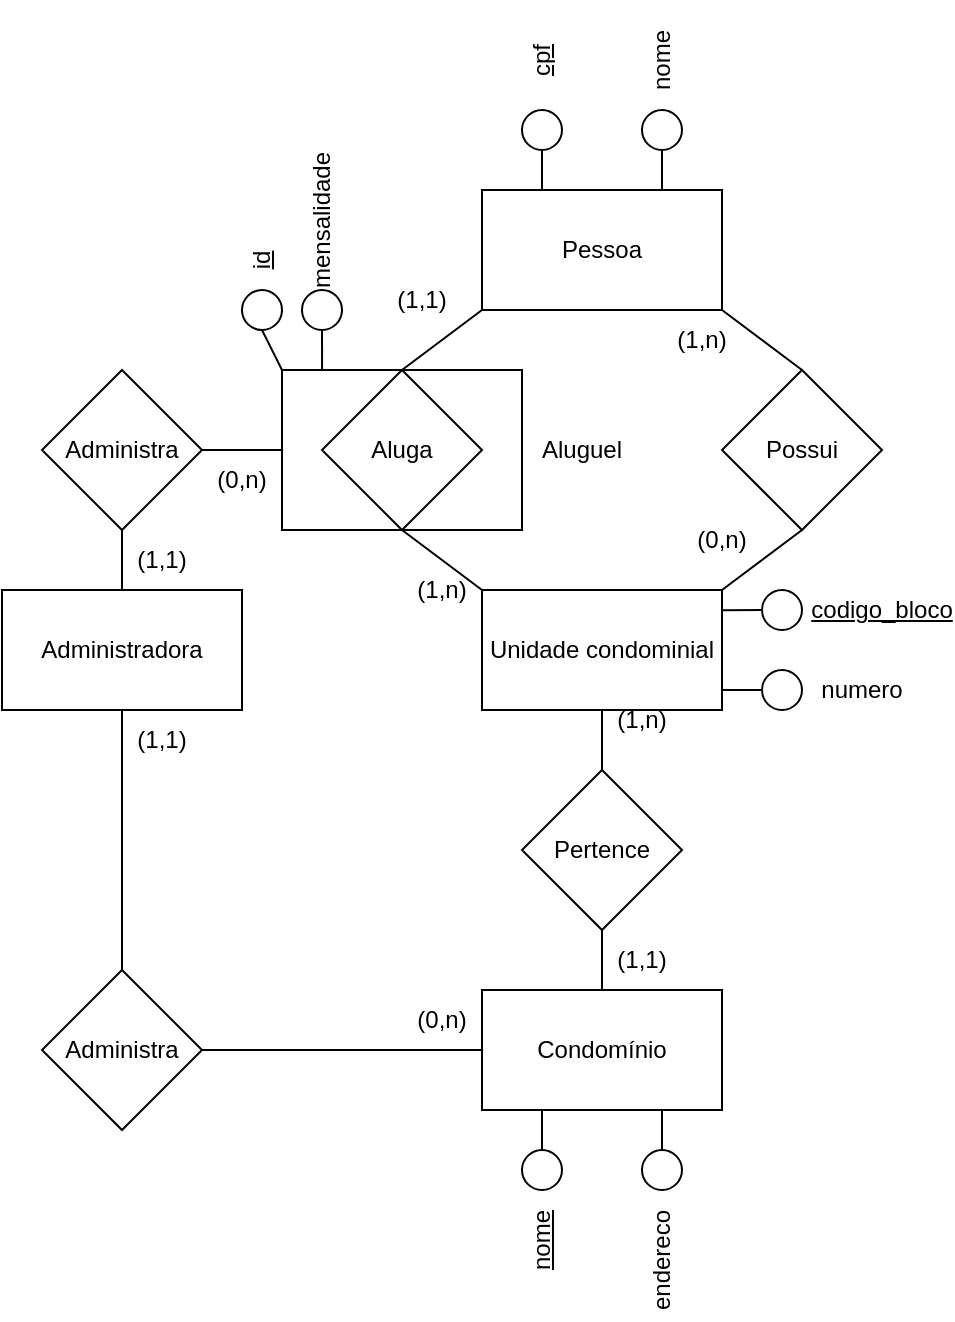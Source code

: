 <mxfile version="17.4.5" type="github">
  <diagram id="hVVn43vC36BYdRfXm3u4" name="Page-1">
    <mxGraphModel dx="782" dy="680" grid="1" gridSize="10" guides="1" tooltips="1" connect="1" arrows="1" fold="1" page="1" pageScale="1" pageWidth="827" pageHeight="1169" math="0" shadow="0">
      <root>
        <mxCell id="0" />
        <mxCell id="1" parent="0" />
        <mxCell id="q5JTnPqhsmbvpgsx1VYT-4" value="" style="rounded=0;whiteSpace=wrap;html=1;" parent="1" vertex="1">
          <mxGeometry x="280" y="460" width="120" height="80" as="geometry" />
        </mxCell>
        <mxCell id="q5JTnPqhsmbvpgsx1VYT-2" value="Pessoa" style="rounded=0;whiteSpace=wrap;html=1;" parent="1" vertex="1">
          <mxGeometry x="380" y="370" width="120" height="60" as="geometry" />
        </mxCell>
        <mxCell id="q5JTnPqhsmbvpgsx1VYT-3" value="Aluga" style="rhombus;whiteSpace=wrap;html=1;" parent="1" vertex="1">
          <mxGeometry x="300" y="460" width="80" height="80" as="geometry" />
        </mxCell>
        <mxCell id="q5JTnPqhsmbvpgsx1VYT-6" value="" style="endArrow=none;html=1;rounded=0;exitX=0.5;exitY=0;exitDx=0;exitDy=0;" parent="1" source="q5JTnPqhsmbvpgsx1VYT-3" edge="1">
          <mxGeometry width="50" height="50" relative="1" as="geometry">
            <mxPoint x="330" y="480" as="sourcePoint" />
            <mxPoint x="380" y="430" as="targetPoint" />
          </mxGeometry>
        </mxCell>
        <mxCell id="q5JTnPqhsmbvpgsx1VYT-7" value="Possui" style="rhombus;whiteSpace=wrap;html=1;" parent="1" vertex="1">
          <mxGeometry x="500" y="460" width="80" height="80" as="geometry" />
        </mxCell>
        <mxCell id="q5JTnPqhsmbvpgsx1VYT-8" value="" style="endArrow=none;html=1;rounded=0;entryX=1;entryY=1;entryDx=0;entryDy=0;exitX=0.5;exitY=0;exitDx=0;exitDy=0;" parent="1" source="q5JTnPqhsmbvpgsx1VYT-7" target="q5JTnPqhsmbvpgsx1VYT-2" edge="1">
          <mxGeometry width="50" height="50" relative="1" as="geometry">
            <mxPoint x="460" y="490" as="sourcePoint" />
            <mxPoint x="510" y="440" as="targetPoint" />
          </mxGeometry>
        </mxCell>
        <mxCell id="q5JTnPqhsmbvpgsx1VYT-9" value="Unidade condominial" style="rounded=0;whiteSpace=wrap;html=1;" parent="1" vertex="1">
          <mxGeometry x="380" y="570" width="120" height="60" as="geometry" />
        </mxCell>
        <mxCell id="q5JTnPqhsmbvpgsx1VYT-10" value="" style="endArrow=none;html=1;rounded=0;exitX=0;exitY=0;exitDx=0;exitDy=0;" parent="1" source="q5JTnPqhsmbvpgsx1VYT-9" edge="1">
          <mxGeometry width="50" height="50" relative="1" as="geometry">
            <mxPoint x="290" y="590" as="sourcePoint" />
            <mxPoint x="340" y="540" as="targetPoint" />
          </mxGeometry>
        </mxCell>
        <mxCell id="q5JTnPqhsmbvpgsx1VYT-11" value="" style="endArrow=none;html=1;rounded=0;entryX=0.5;entryY=1;entryDx=0;entryDy=0;" parent="1" target="q5JTnPqhsmbvpgsx1VYT-7" edge="1">
          <mxGeometry width="50" height="50" relative="1" as="geometry">
            <mxPoint x="500" y="570" as="sourcePoint" />
            <mxPoint x="550" y="520" as="targetPoint" />
          </mxGeometry>
        </mxCell>
        <mxCell id="q5JTnPqhsmbvpgsx1VYT-12" value="(1,n)" style="text;html=1;strokeColor=none;fillColor=none;align=center;verticalAlign=middle;whiteSpace=wrap;rounded=0;" parent="1" vertex="1">
          <mxGeometry x="460" y="430" width="60" height="30" as="geometry" />
        </mxCell>
        <mxCell id="q5JTnPqhsmbvpgsx1VYT-13" value="(1,1)" style="text;html=1;strokeColor=none;fillColor=none;align=center;verticalAlign=middle;whiteSpace=wrap;rounded=0;" parent="1" vertex="1">
          <mxGeometry x="320" y="410" width="60" height="30" as="geometry" />
        </mxCell>
        <mxCell id="q5JTnPqhsmbvpgsx1VYT-14" value="Pertence" style="rhombus;whiteSpace=wrap;html=1;" parent="1" vertex="1">
          <mxGeometry x="400" y="660" width="80" height="80" as="geometry" />
        </mxCell>
        <mxCell id="q5JTnPqhsmbvpgsx1VYT-15" value="" style="endArrow=none;html=1;rounded=0;exitX=0.5;exitY=0;exitDx=0;exitDy=0;" parent="1" source="q5JTnPqhsmbvpgsx1VYT-14" edge="1">
          <mxGeometry width="50" height="50" relative="1" as="geometry">
            <mxPoint x="390" y="680" as="sourcePoint" />
            <mxPoint x="440" y="630" as="targetPoint" />
          </mxGeometry>
        </mxCell>
        <mxCell id="q5JTnPqhsmbvpgsx1VYT-16" value="Condomínio" style="rounded=0;whiteSpace=wrap;html=1;" parent="1" vertex="1">
          <mxGeometry x="380" y="770" width="120" height="60" as="geometry" />
        </mxCell>
        <mxCell id="q5JTnPqhsmbvpgsx1VYT-17" value="" style="endArrow=none;html=1;rounded=0;exitX=0.5;exitY=0;exitDx=0;exitDy=0;" parent="1" source="q5JTnPqhsmbvpgsx1VYT-16" edge="1">
          <mxGeometry width="50" height="50" relative="1" as="geometry">
            <mxPoint x="390" y="790" as="sourcePoint" />
            <mxPoint x="440" y="740" as="targetPoint" />
          </mxGeometry>
        </mxCell>
        <mxCell id="q5JTnPqhsmbvpgsx1VYT-18" value="(1,n)" style="text;html=1;strokeColor=none;fillColor=none;align=center;verticalAlign=middle;whiteSpace=wrap;rounded=0;" parent="1" vertex="1">
          <mxGeometry x="430" y="620" width="60" height="30" as="geometry" />
        </mxCell>
        <mxCell id="q5JTnPqhsmbvpgsx1VYT-19" value="Administradora" style="rounded=0;whiteSpace=wrap;html=1;" parent="1" vertex="1">
          <mxGeometry x="140" y="570" width="120" height="60" as="geometry" />
        </mxCell>
        <mxCell id="q5JTnPqhsmbvpgsx1VYT-20" value="Administra" style="rhombus;whiteSpace=wrap;html=1;" parent="1" vertex="1">
          <mxGeometry x="160" y="460" width="80" height="80" as="geometry" />
        </mxCell>
        <mxCell id="q5JTnPqhsmbvpgsx1VYT-21" value="Administra" style="rhombus;whiteSpace=wrap;html=1;" parent="1" vertex="1">
          <mxGeometry x="160" y="760" width="80" height="80" as="geometry" />
        </mxCell>
        <mxCell id="q5JTnPqhsmbvpgsx1VYT-22" value="" style="endArrow=none;html=1;rounded=0;entryX=0.5;entryY=1;entryDx=0;entryDy=0;exitX=0.5;exitY=0;exitDx=0;exitDy=0;" parent="1" source="q5JTnPqhsmbvpgsx1VYT-21" target="q5JTnPqhsmbvpgsx1VYT-19" edge="1">
          <mxGeometry width="50" height="50" relative="1" as="geometry">
            <mxPoint x="210" y="760" as="sourcePoint" />
            <mxPoint x="260" y="710" as="targetPoint" />
          </mxGeometry>
        </mxCell>
        <mxCell id="q5JTnPqhsmbvpgsx1VYT-23" value="" style="endArrow=none;html=1;rounded=0;entryX=0;entryY=0.5;entryDx=0;entryDy=0;" parent="1" target="q5JTnPqhsmbvpgsx1VYT-16" edge="1">
          <mxGeometry width="50" height="50" relative="1" as="geometry">
            <mxPoint x="240" y="800" as="sourcePoint" />
            <mxPoint x="290" y="750" as="targetPoint" />
          </mxGeometry>
        </mxCell>
        <mxCell id="q5JTnPqhsmbvpgsx1VYT-24" value="" style="endArrow=none;html=1;rounded=0;exitX=0.5;exitY=0;exitDx=0;exitDy=0;" parent="1" source="q5JTnPqhsmbvpgsx1VYT-19" edge="1">
          <mxGeometry width="50" height="50" relative="1" as="geometry">
            <mxPoint x="150" y="590" as="sourcePoint" />
            <mxPoint x="200" y="540" as="targetPoint" />
          </mxGeometry>
        </mxCell>
        <mxCell id="q5JTnPqhsmbvpgsx1VYT-25" value="" style="endArrow=none;html=1;rounded=0;entryX=0;entryY=0.5;entryDx=0;entryDy=0;" parent="1" target="q5JTnPqhsmbvpgsx1VYT-4" edge="1">
          <mxGeometry width="50" height="50" relative="1" as="geometry">
            <mxPoint x="240" y="500" as="sourcePoint" />
            <mxPoint x="290" y="450" as="targetPoint" />
          </mxGeometry>
        </mxCell>
        <mxCell id="q5JTnPqhsmbvpgsx1VYT-28" value="(0,n)" style="text;html=1;strokeColor=none;fillColor=none;align=center;verticalAlign=middle;whiteSpace=wrap;rounded=0;" parent="1" vertex="1">
          <mxGeometry x="230" y="500" width="60" height="30" as="geometry" />
        </mxCell>
        <mxCell id="q5JTnPqhsmbvpgsx1VYT-29" value="(0,n)" style="text;html=1;strokeColor=none;fillColor=none;align=center;verticalAlign=middle;whiteSpace=wrap;rounded=0;" parent="1" vertex="1">
          <mxGeometry x="330" y="770" width="60" height="30" as="geometry" />
        </mxCell>
        <mxCell id="q5JTnPqhsmbvpgsx1VYT-30" value="" style="ellipse;whiteSpace=wrap;html=1;aspect=fixed;" parent="1" vertex="1">
          <mxGeometry x="400" y="850" width="20" height="20" as="geometry" />
        </mxCell>
        <mxCell id="q5JTnPqhsmbvpgsx1VYT-31" value="" style="ellipse;whiteSpace=wrap;html=1;aspect=fixed;" parent="1" vertex="1">
          <mxGeometry x="460" y="850" width="20" height="20" as="geometry" />
        </mxCell>
        <mxCell id="q5JTnPqhsmbvpgsx1VYT-32" value="" style="endArrow=none;html=1;rounded=0;exitX=0.5;exitY=0;exitDx=0;exitDy=0;" parent="1" source="q5JTnPqhsmbvpgsx1VYT-30" edge="1">
          <mxGeometry width="50" height="50" relative="1" as="geometry">
            <mxPoint x="360" y="880" as="sourcePoint" />
            <mxPoint x="410" y="830" as="targetPoint" />
          </mxGeometry>
        </mxCell>
        <mxCell id="q5JTnPqhsmbvpgsx1VYT-33" value="" style="endArrow=none;html=1;rounded=0;exitX=0.5;exitY=0;exitDx=0;exitDy=0;" parent="1" source="q5JTnPqhsmbvpgsx1VYT-31" edge="1">
          <mxGeometry width="50" height="50" relative="1" as="geometry">
            <mxPoint x="420" y="880" as="sourcePoint" />
            <mxPoint x="470" y="830" as="targetPoint" />
          </mxGeometry>
        </mxCell>
        <mxCell id="q5JTnPqhsmbvpgsx1VYT-34" value="endereco" style="text;html=1;strokeColor=none;fillColor=none;align=center;verticalAlign=middle;whiteSpace=wrap;rounded=0;rotation=-90;" parent="1" vertex="1">
          <mxGeometry x="440" y="890" width="60" height="30" as="geometry" />
        </mxCell>
        <mxCell id="q5JTnPqhsmbvpgsx1VYT-35" value="&lt;u&gt;nome&lt;/u&gt;" style="text;html=1;strokeColor=none;fillColor=none;align=center;verticalAlign=middle;whiteSpace=wrap;rounded=0;rotation=-90;" parent="1" vertex="1">
          <mxGeometry x="380" y="880" width="60" height="30" as="geometry" />
        </mxCell>
        <mxCell id="q5JTnPqhsmbvpgsx1VYT-36" value="" style="ellipse;whiteSpace=wrap;html=1;aspect=fixed;" parent="1" vertex="1">
          <mxGeometry x="400" y="330" width="20" height="20" as="geometry" />
        </mxCell>
        <mxCell id="q5JTnPqhsmbvpgsx1VYT-37" value="" style="ellipse;whiteSpace=wrap;html=1;aspect=fixed;" parent="1" vertex="1">
          <mxGeometry x="460" y="330" width="20" height="20" as="geometry" />
        </mxCell>
        <mxCell id="q5JTnPqhsmbvpgsx1VYT-38" value="" style="endArrow=none;html=1;rounded=0;entryX=0.5;entryY=1;entryDx=0;entryDy=0;" parent="1" target="q5JTnPqhsmbvpgsx1VYT-36" edge="1">
          <mxGeometry width="50" height="50" relative="1" as="geometry">
            <mxPoint x="410" y="370" as="sourcePoint" />
            <mxPoint x="460" y="320" as="targetPoint" />
          </mxGeometry>
        </mxCell>
        <mxCell id="q5JTnPqhsmbvpgsx1VYT-39" value="" style="endArrow=none;html=1;rounded=0;entryX=0.5;entryY=1;entryDx=0;entryDy=0;" parent="1" target="q5JTnPqhsmbvpgsx1VYT-37" edge="1">
          <mxGeometry width="50" height="50" relative="1" as="geometry">
            <mxPoint x="470" y="370" as="sourcePoint" />
            <mxPoint x="520" y="320" as="targetPoint" />
          </mxGeometry>
        </mxCell>
        <mxCell id="q5JTnPqhsmbvpgsx1VYT-40" value="&lt;u&gt;cpf&lt;/u&gt;" style="text;html=1;strokeColor=none;fillColor=none;align=center;verticalAlign=middle;whiteSpace=wrap;rounded=0;rotation=-90;" parent="1" vertex="1">
          <mxGeometry x="380" y="290" width="60" height="30" as="geometry" />
        </mxCell>
        <mxCell id="q5JTnPqhsmbvpgsx1VYT-41" value="nome" style="text;html=1;strokeColor=none;fillColor=none;align=center;verticalAlign=middle;whiteSpace=wrap;rounded=0;rotation=-90;" parent="1" vertex="1">
          <mxGeometry x="440" y="290" width="60" height="30" as="geometry" />
        </mxCell>
        <mxCell id="q5JTnPqhsmbvpgsx1VYT-42" value="" style="ellipse;whiteSpace=wrap;html=1;aspect=fixed;" parent="1" vertex="1">
          <mxGeometry x="520" y="570" width="20" height="20" as="geometry" />
        </mxCell>
        <mxCell id="q5JTnPqhsmbvpgsx1VYT-43" value="" style="ellipse;whiteSpace=wrap;html=1;aspect=fixed;" parent="1" vertex="1">
          <mxGeometry x="520" y="610" width="20" height="20" as="geometry" />
        </mxCell>
        <mxCell id="q5JTnPqhsmbvpgsx1VYT-44" value="" style="endArrow=none;html=1;rounded=0;entryX=0;entryY=0.5;entryDx=0;entryDy=0;" parent="1" target="q5JTnPqhsmbvpgsx1VYT-43" edge="1">
          <mxGeometry width="50" height="50" relative="1" as="geometry">
            <mxPoint x="500" y="620" as="sourcePoint" />
            <mxPoint x="550" y="570" as="targetPoint" />
          </mxGeometry>
        </mxCell>
        <mxCell id="q5JTnPqhsmbvpgsx1VYT-46" value="" style="endArrow=none;html=1;rounded=0;exitX=0.999;exitY=0.169;exitDx=0;exitDy=0;exitPerimeter=0;" parent="1" source="q5JTnPqhsmbvpgsx1VYT-9" edge="1">
          <mxGeometry width="50" height="50" relative="1" as="geometry">
            <mxPoint x="470" y="630" as="sourcePoint" />
            <mxPoint x="520" y="580" as="targetPoint" />
          </mxGeometry>
        </mxCell>
        <mxCell id="q5JTnPqhsmbvpgsx1VYT-47" value="&lt;u&gt;codigo_bloco&lt;/u&gt;" style="text;html=1;strokeColor=none;fillColor=none;align=center;verticalAlign=middle;whiteSpace=wrap;rounded=0;" parent="1" vertex="1">
          <mxGeometry x="550" y="565" width="60" height="30" as="geometry" />
        </mxCell>
        <mxCell id="q5JTnPqhsmbvpgsx1VYT-48" value="numero" style="text;html=1;strokeColor=none;fillColor=none;align=center;verticalAlign=middle;whiteSpace=wrap;rounded=0;" parent="1" vertex="1">
          <mxGeometry x="540" y="605" width="60" height="30" as="geometry" />
        </mxCell>
        <mxCell id="q5JTnPqhsmbvpgsx1VYT-49" value="Aluguel" style="text;html=1;strokeColor=none;fillColor=none;align=center;verticalAlign=middle;whiteSpace=wrap;rounded=0;" parent="1" vertex="1">
          <mxGeometry x="400" y="485" width="60" height="30" as="geometry" />
        </mxCell>
        <mxCell id="q5JTnPqhsmbvpgsx1VYT-50" value="" style="ellipse;whiteSpace=wrap;html=1;aspect=fixed;" parent="1" vertex="1">
          <mxGeometry x="290" y="420" width="20" height="20" as="geometry" />
        </mxCell>
        <mxCell id="q5JTnPqhsmbvpgsx1VYT-51" value="" style="ellipse;whiteSpace=wrap;html=1;aspect=fixed;" parent="1" vertex="1">
          <mxGeometry x="260" y="420" width="20" height="20" as="geometry" />
        </mxCell>
        <mxCell id="q5JTnPqhsmbvpgsx1VYT-54" value="" style="endArrow=none;html=1;rounded=0;exitX=0.167;exitY=0;exitDx=0;exitDy=0;exitPerimeter=0;" parent="1" source="q5JTnPqhsmbvpgsx1VYT-4" edge="1">
          <mxGeometry width="50" height="50" relative="1" as="geometry">
            <mxPoint x="250" y="490" as="sourcePoint" />
            <mxPoint x="300" y="440" as="targetPoint" />
          </mxGeometry>
        </mxCell>
        <mxCell id="q5JTnPqhsmbvpgsx1VYT-55" value="" style="endArrow=none;html=1;rounded=0;exitX=0;exitY=0;exitDx=0;exitDy=0;entryX=0.5;entryY=1;entryDx=0;entryDy=0;" parent="1" source="q5JTnPqhsmbvpgsx1VYT-4" target="q5JTnPqhsmbvpgsx1VYT-51" edge="1">
          <mxGeometry width="50" height="50" relative="1" as="geometry">
            <mxPoint x="220" y="490" as="sourcePoint" />
            <mxPoint x="270" y="440" as="targetPoint" />
          </mxGeometry>
        </mxCell>
        <mxCell id="q5JTnPqhsmbvpgsx1VYT-57" value="mensalidade" style="text;html=1;strokeColor=none;fillColor=none;align=center;verticalAlign=middle;whiteSpace=wrap;rounded=0;rotation=-90;" parent="1" vertex="1">
          <mxGeometry x="270" y="370" width="60" height="30" as="geometry" />
        </mxCell>
        <mxCell id="q5JTnPqhsmbvpgsx1VYT-58" value="&lt;u&gt;id&lt;/u&gt;" style="text;html=1;strokeColor=none;fillColor=none;align=center;verticalAlign=middle;whiteSpace=wrap;rounded=0;rotation=-90;" parent="1" vertex="1">
          <mxGeometry x="240" y="390" width="60" height="30" as="geometry" />
        </mxCell>
        <mxCell id="smYmqc6HUW6bScVHnDVp-1" value="(1,1)" style="text;html=1;strokeColor=none;fillColor=none;align=center;verticalAlign=middle;whiteSpace=wrap;rounded=0;" vertex="1" parent="1">
          <mxGeometry x="190" y="540" width="60" height="30" as="geometry" />
        </mxCell>
        <mxCell id="smYmqc6HUW6bScVHnDVp-2" value="(1,1)" style="text;html=1;strokeColor=none;fillColor=none;align=center;verticalAlign=middle;whiteSpace=wrap;rounded=0;" vertex="1" parent="1">
          <mxGeometry x="190" y="630" width="60" height="30" as="geometry" />
        </mxCell>
        <mxCell id="smYmqc6HUW6bScVHnDVp-3" value="(1,1)" style="text;html=1;strokeColor=none;fillColor=none;align=center;verticalAlign=middle;whiteSpace=wrap;rounded=0;" vertex="1" parent="1">
          <mxGeometry x="430" y="740" width="60" height="30" as="geometry" />
        </mxCell>
        <mxCell id="smYmqc6HUW6bScVHnDVp-4" value="(1,n)" style="text;html=1;strokeColor=none;fillColor=none;align=center;verticalAlign=middle;whiteSpace=wrap;rounded=0;" vertex="1" parent="1">
          <mxGeometry x="330" y="555" width="60" height="30" as="geometry" />
        </mxCell>
        <mxCell id="smYmqc6HUW6bScVHnDVp-5" value="(0,n)" style="text;html=1;strokeColor=none;fillColor=none;align=center;verticalAlign=middle;whiteSpace=wrap;rounded=0;" vertex="1" parent="1">
          <mxGeometry x="470" y="530" width="60" height="30" as="geometry" />
        </mxCell>
      </root>
    </mxGraphModel>
  </diagram>
</mxfile>
